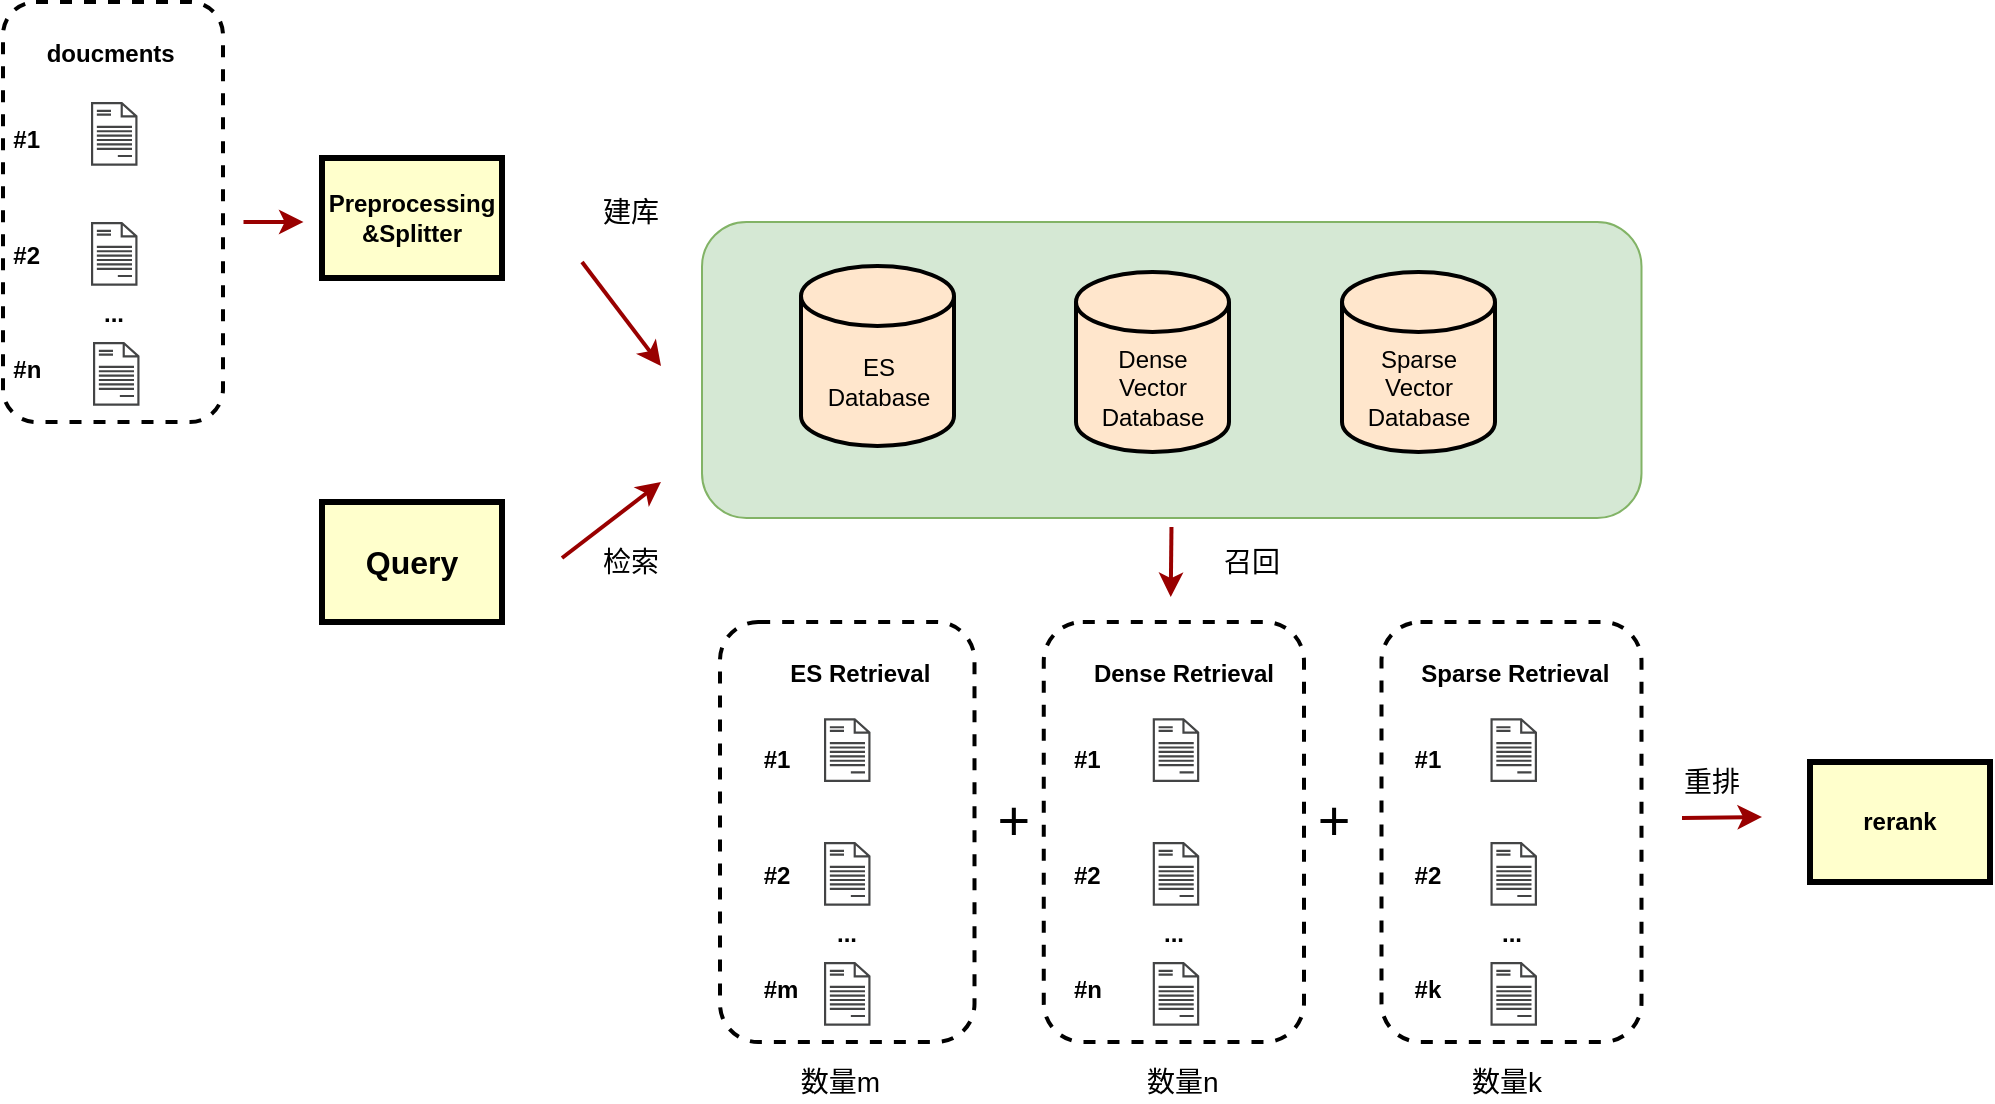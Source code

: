 <mxfile version="24.7.6">
  <diagram name="第 1 页" id="9HgBF1kIXvC4vW8y37Cb">
    <mxGraphModel dx="2261" dy="1926" grid="1" gridSize="10" guides="1" tooltips="1" connect="1" arrows="1" fold="1" page="1" pageScale="1" pageWidth="827" pageHeight="1169" math="0" shadow="0">
      <root>
        <mxCell id="0" />
        <mxCell id="1" parent="0" />
        <mxCell id="TMq8abNxcbrRcD6ZH3sP-95" value="" style="rounded=1;whiteSpace=wrap;html=1;fillColor=#d5e8d4;strokeColor=#82b366;" vertex="1" parent="1">
          <mxGeometry x="150" y="-100" width="469.75" height="148" as="geometry" />
        </mxCell>
        <mxCell id="TMq8abNxcbrRcD6ZH3sP-6" value="Dense&lt;div&gt;Vector&lt;/div&gt;&lt;div&gt;Database&lt;/div&gt;" style="shape=cylinder3;whiteSpace=wrap;html=1;boundedLbl=1;backgroundOutline=1;size=15;fillColor=#ffe6cc;strokeColor=#000000;fillStyle=auto;strokeWidth=2;" vertex="1" parent="1">
          <mxGeometry x="337" y="-75.0" width="76.5" height="90" as="geometry" />
        </mxCell>
        <mxCell id="TMq8abNxcbrRcD6ZH3sP-7" value="&lt;div&gt;Sparse&lt;/div&gt;&lt;div&gt;Vector&lt;/div&gt;&lt;div&gt;Database&lt;/div&gt;" style="shape=cylinder3;whiteSpace=wrap;html=1;boundedLbl=1;backgroundOutline=1;size=15;fillColor=#ffe6cc;strokeColor=#000000;fillStyle=auto;strokeWidth=2;" vertex="1" parent="1">
          <mxGeometry x="470" y="-75" width="76.5" height="90" as="geometry" />
        </mxCell>
        <mxCell id="TMq8abNxcbrRcD6ZH3sP-8" value="&lt;div&gt;ES&lt;/div&gt;&lt;div&gt;Database&lt;/div&gt;" style="shape=cylinder3;whiteSpace=wrap;html=1;boundedLbl=1;backgroundOutline=1;size=15;fillColor=#ffe6cc;strokeColor=#000000;fillStyle=auto;strokeWidth=2;" vertex="1" parent="1">
          <mxGeometry x="199.5" y="-78.0" width="76.5" height="90" as="geometry" />
        </mxCell>
        <mxCell id="TMq8abNxcbrRcD6ZH3sP-11" value="Preprocessing&#xa;&amp;Splitter" style="whiteSpace=wrap;align=center;verticalAlign=middle;fontStyle=1;strokeWidth=3;fillColor=#FFFFCC" vertex="1" parent="1">
          <mxGeometry x="-40" y="-132" width="90" height="60" as="geometry" />
        </mxCell>
        <mxCell id="TMq8abNxcbrRcD6ZH3sP-31" value="&lt;div style=&quot;&quot;&gt;&lt;b style=&quot;background-color: initial;&quot;&gt;&amp;nbsp; &amp;nbsp; &amp;nbsp;doucments&amp;nbsp; &amp;nbsp; &amp;nbsp;&amp;nbsp;&lt;/b&gt;&lt;/div&gt;&lt;div&gt;&lt;b&gt;&lt;br&gt;&lt;/b&gt;&lt;div&gt;&lt;b style=&quot;background-color: initial;&quot;&gt;&lt;br&gt;&lt;/b&gt;&lt;/div&gt;&lt;div style=&quot;text-align: left;&quot;&gt;&lt;b style=&quot;background-color: initial;&quot;&gt;#1&lt;/b&gt;&lt;br&gt;&lt;/div&gt;&lt;div style=&quot;text-align: left;&quot;&gt;&lt;b style=&quot;background-color: initial;&quot;&gt;&lt;br&gt;&lt;/b&gt;&lt;/div&gt;&lt;div style=&quot;text-align: left;&quot;&gt;&lt;b style=&quot;background-color: initial;&quot;&gt;&lt;br&gt;&lt;/b&gt;&lt;/div&gt;&lt;div&gt;&lt;b&gt;&lt;br&gt;&lt;/b&gt;&lt;/div&gt;&lt;div style=&quot;text-align: left;&quot;&gt;&lt;b&gt;#2&lt;/b&gt;&lt;/div&gt;&lt;div&gt;&lt;b&gt;&lt;br&gt;&lt;/b&gt;&lt;/div&gt;&lt;div&gt;&lt;b&gt;...&lt;/b&gt;&lt;/div&gt;&lt;div&gt;&lt;b&gt;&lt;br&gt;&lt;/b&gt;&lt;/div&gt;&lt;div style=&quot;text-align: left;&quot;&gt;&lt;b&gt;#n&lt;/b&gt;&lt;/div&gt;&lt;/div&gt;" style="rounded=1;whiteSpace=wrap;html=1;strokeWidth=2;dashed=1;align=center;" vertex="1" parent="1">
          <mxGeometry x="-199.5" y="-210.0" width="110" height="210" as="geometry" />
        </mxCell>
        <mxCell id="TMq8abNxcbrRcD6ZH3sP-32" value="" style="sketch=0;pointerEvents=1;shadow=0;dashed=0;html=1;strokeColor=none;fillColor=#434445;aspect=fixed;labelPosition=center;verticalLabelPosition=bottom;verticalAlign=top;align=center;outlineConnect=0;shape=mxgraph.vvd.document;" vertex="1" parent="1">
          <mxGeometry x="-155.5" y="-160.0" width="23.25" height="31.85" as="geometry" />
        </mxCell>
        <mxCell id="TMq8abNxcbrRcD6ZH3sP-33" value="" style="sketch=0;pointerEvents=1;shadow=0;dashed=0;html=1;strokeColor=none;fillColor=#434445;aspect=fixed;labelPosition=center;verticalLabelPosition=bottom;verticalAlign=top;align=center;outlineConnect=0;shape=mxgraph.vvd.document;" vertex="1" parent="1">
          <mxGeometry x="-155.5" y="-100.0" width="23.25" height="31.85" as="geometry" />
        </mxCell>
        <mxCell id="TMq8abNxcbrRcD6ZH3sP-34" value="" style="sketch=0;pointerEvents=1;shadow=0;dashed=0;html=1;strokeColor=none;fillColor=#434445;aspect=fixed;labelPosition=center;verticalLabelPosition=bottom;verticalAlign=top;align=center;outlineConnect=0;shape=mxgraph.vvd.document;" vertex="1" parent="1">
          <mxGeometry x="-154.5" y="-40.0" width="23.25" height="31.85" as="geometry" />
        </mxCell>
        <mxCell id="TMq8abNxcbrRcD6ZH3sP-96" value="" style="edgeStyle=none;noEdgeStyle=1;strokeColor=#990000;strokeWidth=2;exitX=0.5;exitY=1;exitDx=0;exitDy=0;" edge="1" parent="1">
          <mxGeometry width="100" height="100" relative="1" as="geometry">
            <mxPoint x="-79.25" y="-100" as="sourcePoint" />
            <mxPoint x="-49.25" y="-100" as="targetPoint" />
          </mxGeometry>
        </mxCell>
        <mxCell id="TMq8abNxcbrRcD6ZH3sP-98" value="" style="edgeStyle=none;noEdgeStyle=1;strokeColor=#990000;strokeWidth=2;" edge="1" parent="1">
          <mxGeometry width="100" height="100" relative="1" as="geometry">
            <mxPoint x="90" y="-80" as="sourcePoint" />
            <mxPoint x="129.5" y="-28" as="targetPoint" />
          </mxGeometry>
        </mxCell>
        <mxCell id="TMq8abNxcbrRcD6ZH3sP-99" value="Query" style="whiteSpace=wrap;align=center;verticalAlign=middle;fontStyle=1;strokeWidth=3;fillColor=#FFFFCC;fontSize=16;" vertex="1" parent="1">
          <mxGeometry x="-40" y="40" width="90" height="60" as="geometry" />
        </mxCell>
        <mxCell id="TMq8abNxcbrRcD6ZH3sP-100" value="&lt;div style=&quot;&quot;&gt;&lt;b style=&quot;background-color: initial;&quot;&gt;&amp;nbsp; &amp;nbsp; ES Retrieval&lt;/b&gt;&lt;/div&gt;&lt;div&gt;&lt;b&gt;&lt;br&gt;&lt;/b&gt;&lt;div&gt;&lt;b style=&quot;background-color: initial;&quot;&gt;&lt;br&gt;&lt;/b&gt;&lt;/div&gt;&lt;div style=&quot;text-align: left;&quot;&gt;&lt;b style=&quot;background-color: initial;&quot;&gt;#1&lt;/b&gt;&lt;br&gt;&lt;/div&gt;&lt;div style=&quot;text-align: left;&quot;&gt;&lt;b style=&quot;background-color: initial;&quot;&gt;&lt;br&gt;&lt;/b&gt;&lt;/div&gt;&lt;div style=&quot;text-align: left;&quot;&gt;&lt;b style=&quot;background-color: initial;&quot;&gt;&lt;br&gt;&lt;/b&gt;&lt;/div&gt;&lt;div&gt;&lt;b&gt;&lt;br&gt;&lt;/b&gt;&lt;/div&gt;&lt;div style=&quot;text-align: left;&quot;&gt;&lt;b&gt;#2&lt;/b&gt;&lt;/div&gt;&lt;div&gt;&lt;b&gt;&lt;br&gt;&lt;/b&gt;&lt;/div&gt;&lt;div&gt;&lt;b&gt;...&lt;/b&gt;&lt;/div&gt;&lt;div&gt;&lt;b&gt;&lt;br&gt;&lt;/b&gt;&lt;/div&gt;&lt;div style=&quot;text-align: left;&quot;&gt;&lt;b&gt;#m&lt;/b&gt;&lt;/div&gt;&lt;/div&gt;" style="rounded=1;whiteSpace=wrap;html=1;strokeWidth=2;dashed=1;align=center;" vertex="1" parent="1">
          <mxGeometry x="159" y="100" width="127.25" height="210" as="geometry" />
        </mxCell>
        <mxCell id="TMq8abNxcbrRcD6ZH3sP-101" value="" style="sketch=0;pointerEvents=1;shadow=0;dashed=0;html=1;strokeColor=none;fillColor=#434445;aspect=fixed;labelPosition=center;verticalLabelPosition=bottom;verticalAlign=top;align=center;outlineConnect=0;shape=mxgraph.vvd.document;" vertex="1" parent="1">
          <mxGeometry x="211" y="148.15" width="23.25" height="31.85" as="geometry" />
        </mxCell>
        <mxCell id="TMq8abNxcbrRcD6ZH3sP-102" value="" style="sketch=0;pointerEvents=1;shadow=0;dashed=0;html=1;strokeColor=none;fillColor=#434445;aspect=fixed;labelPosition=center;verticalLabelPosition=bottom;verticalAlign=top;align=center;outlineConnect=0;shape=mxgraph.vvd.document;" vertex="1" parent="1">
          <mxGeometry x="211" y="210.0" width="23.25" height="31.85" as="geometry" />
        </mxCell>
        <mxCell id="TMq8abNxcbrRcD6ZH3sP-103" value="" style="sketch=0;pointerEvents=1;shadow=0;dashed=0;html=1;strokeColor=none;fillColor=#434445;aspect=fixed;labelPosition=center;verticalLabelPosition=bottom;verticalAlign=top;align=center;outlineConnect=0;shape=mxgraph.vvd.document;" vertex="1" parent="1">
          <mxGeometry x="211" y="270" width="23.25" height="31.85" as="geometry" />
        </mxCell>
        <mxCell id="TMq8abNxcbrRcD6ZH3sP-104" value="&lt;div style=&quot;&quot;&gt;&lt;b style=&quot;background-color: initial;&quot;&gt;&amp;nbsp; &amp;nbsp;Dense Retrieval&lt;/b&gt;&lt;/div&gt;&lt;div&gt;&lt;b&gt;&lt;br&gt;&lt;/b&gt;&lt;div&gt;&lt;b style=&quot;background-color: initial;&quot;&gt;&lt;br&gt;&lt;/b&gt;&lt;/div&gt;&lt;div style=&quot;text-align: left;&quot;&gt;&lt;b style=&quot;background-color: initial;&quot;&gt;#1&lt;/b&gt;&lt;br&gt;&lt;/div&gt;&lt;div style=&quot;text-align: left;&quot;&gt;&lt;b style=&quot;background-color: initial;&quot;&gt;&lt;br&gt;&lt;/b&gt;&lt;/div&gt;&lt;div style=&quot;text-align: left;&quot;&gt;&lt;b style=&quot;background-color: initial;&quot;&gt;&lt;br&gt;&lt;/b&gt;&lt;/div&gt;&lt;div&gt;&lt;b&gt;&lt;br&gt;&lt;/b&gt;&lt;/div&gt;&lt;div style=&quot;text-align: left;&quot;&gt;&lt;b&gt;#2&lt;/b&gt;&lt;/div&gt;&lt;div&gt;&lt;b&gt;&lt;br&gt;&lt;/b&gt;&lt;/div&gt;&lt;div&gt;&lt;b&gt;...&lt;/b&gt;&lt;/div&gt;&lt;div&gt;&lt;b&gt;&lt;br&gt;&lt;/b&gt;&lt;/div&gt;&lt;div style=&quot;text-align: left;&quot;&gt;&lt;b&gt;#n&lt;/b&gt;&lt;/div&gt;&lt;/div&gt;" style="rounded=1;whiteSpace=wrap;html=1;strokeWidth=2;dashed=1;align=center;" vertex="1" parent="1">
          <mxGeometry x="320.88" y="100" width="130.12" height="210" as="geometry" />
        </mxCell>
        <mxCell id="TMq8abNxcbrRcD6ZH3sP-105" value="" style="sketch=0;pointerEvents=1;shadow=0;dashed=0;html=1;strokeColor=none;fillColor=#434445;aspect=fixed;labelPosition=center;verticalLabelPosition=bottom;verticalAlign=top;align=center;outlineConnect=0;shape=mxgraph.vvd.document;" vertex="1" parent="1">
          <mxGeometry x="375.37" y="148.15" width="23.25" height="31.85" as="geometry" />
        </mxCell>
        <mxCell id="TMq8abNxcbrRcD6ZH3sP-106" value="" style="sketch=0;pointerEvents=1;shadow=0;dashed=0;html=1;strokeColor=none;fillColor=#434445;aspect=fixed;labelPosition=center;verticalLabelPosition=bottom;verticalAlign=top;align=center;outlineConnect=0;shape=mxgraph.vvd.document;" vertex="1" parent="1">
          <mxGeometry x="375.37" y="210.0" width="23.25" height="31.85" as="geometry" />
        </mxCell>
        <mxCell id="TMq8abNxcbrRcD6ZH3sP-107" value="" style="sketch=0;pointerEvents=1;shadow=0;dashed=0;html=1;strokeColor=none;fillColor=#434445;aspect=fixed;labelPosition=center;verticalLabelPosition=bottom;verticalAlign=top;align=center;outlineConnect=0;shape=mxgraph.vvd.document;" vertex="1" parent="1">
          <mxGeometry x="375.37" y="270" width="23.25" height="31.85" as="geometry" />
        </mxCell>
        <mxCell id="TMq8abNxcbrRcD6ZH3sP-108" value="&lt;div style=&quot;&quot;&gt;&lt;b style=&quot;background-color: initial;&quot;&gt;&amp;nbsp;Sparse Retrieval&lt;/b&gt;&lt;/div&gt;&lt;div&gt;&lt;b&gt;&lt;br&gt;&lt;/b&gt;&lt;div&gt;&lt;b style=&quot;background-color: initial;&quot;&gt;&lt;br&gt;&lt;/b&gt;&lt;/div&gt;&lt;div style=&quot;text-align: left;&quot;&gt;&lt;b style=&quot;background-color: initial;&quot;&gt;#1&lt;/b&gt;&lt;br&gt;&lt;/div&gt;&lt;div style=&quot;text-align: left;&quot;&gt;&lt;b style=&quot;background-color: initial;&quot;&gt;&lt;br&gt;&lt;/b&gt;&lt;/div&gt;&lt;div style=&quot;text-align: left;&quot;&gt;&lt;b style=&quot;background-color: initial;&quot;&gt;&lt;br&gt;&lt;/b&gt;&lt;/div&gt;&lt;div&gt;&lt;b&gt;&lt;br&gt;&lt;/b&gt;&lt;/div&gt;&lt;div style=&quot;text-align: left;&quot;&gt;&lt;b&gt;#2&lt;/b&gt;&lt;/div&gt;&lt;div&gt;&lt;b&gt;&lt;br&gt;&lt;/b&gt;&lt;/div&gt;&lt;div&gt;&lt;b&gt;...&lt;/b&gt;&lt;/div&gt;&lt;div&gt;&lt;b&gt;&lt;br&gt;&lt;/b&gt;&lt;/div&gt;&lt;div style=&quot;text-align: left;&quot;&gt;&lt;b&gt;#k&lt;/b&gt;&lt;/div&gt;&lt;/div&gt;" style="rounded=1;whiteSpace=wrap;html=1;strokeWidth=2;dashed=1;align=center;" vertex="1" parent="1">
          <mxGeometry x="489.75" y="100" width="130" height="210" as="geometry" />
        </mxCell>
        <mxCell id="TMq8abNxcbrRcD6ZH3sP-109" value="" style="sketch=0;pointerEvents=1;shadow=0;dashed=0;html=1;strokeColor=none;fillColor=#434445;aspect=fixed;labelPosition=center;verticalLabelPosition=bottom;verticalAlign=top;align=center;outlineConnect=0;shape=mxgraph.vvd.document;" vertex="1" parent="1">
          <mxGeometry x="544.24" y="148.15" width="23.25" height="31.85" as="geometry" />
        </mxCell>
        <mxCell id="TMq8abNxcbrRcD6ZH3sP-110" value="" style="sketch=0;pointerEvents=1;shadow=0;dashed=0;html=1;strokeColor=none;fillColor=#434445;aspect=fixed;labelPosition=center;verticalLabelPosition=bottom;verticalAlign=top;align=center;outlineConnect=0;shape=mxgraph.vvd.document;" vertex="1" parent="1">
          <mxGeometry x="544.24" y="210.0" width="23.25" height="31.85" as="geometry" />
        </mxCell>
        <mxCell id="TMq8abNxcbrRcD6ZH3sP-111" value="" style="sketch=0;pointerEvents=1;shadow=0;dashed=0;html=1;strokeColor=none;fillColor=#434445;aspect=fixed;labelPosition=center;verticalLabelPosition=bottom;verticalAlign=top;align=center;outlineConnect=0;shape=mxgraph.vvd.document;" vertex="1" parent="1">
          <mxGeometry x="544.24" y="270" width="23.25" height="31.85" as="geometry" />
        </mxCell>
        <mxCell id="TMq8abNxcbrRcD6ZH3sP-112" value="" style="edgeStyle=none;noEdgeStyle=1;strokeColor=#990000;strokeWidth=2;" edge="1" parent="1">
          <mxGeometry width="100" height="100" relative="1" as="geometry">
            <mxPoint x="80" y="68" as="sourcePoint" />
            <mxPoint x="129.5" y="30" as="targetPoint" />
          </mxGeometry>
        </mxCell>
        <mxCell id="TMq8abNxcbrRcD6ZH3sP-113" value="建库" style="text;spacingTop=-5;align=center;strokeWidth=3;fontSize=14;" vertex="1" parent="1">
          <mxGeometry x="99.5" y="-115" width="30" height="20" as="geometry" />
        </mxCell>
        <mxCell id="TMq8abNxcbrRcD6ZH3sP-115" value="检索" style="text;spacingTop=-5;align=center;strokeWidth=3;fontSize=14;" vertex="1" parent="1">
          <mxGeometry x="99.5" y="60" width="30" height="20" as="geometry" />
        </mxCell>
        <mxCell id="TMq8abNxcbrRcD6ZH3sP-117" value="" style="edgeStyle=none;noEdgeStyle=1;strokeColor=#990000;strokeWidth=2;" edge="1" parent="1">
          <mxGeometry width="100" height="100" relative="1" as="geometry">
            <mxPoint x="384.74" y="52.5" as="sourcePoint" />
            <mxPoint x="384.37" y="87.5" as="targetPoint" />
          </mxGeometry>
        </mxCell>
        <mxCell id="TMq8abNxcbrRcD6ZH3sP-118" value="召回" style="text;spacingTop=-5;align=center;strokeWidth=3;fontSize=14;" vertex="1" parent="1">
          <mxGeometry x="410" y="60" width="30" height="20" as="geometry" />
        </mxCell>
        <mxCell id="TMq8abNxcbrRcD6ZH3sP-119" value="数量m" style="text;spacingTop=-5;align=center;strokeWidth=3;fontSize=14;" vertex="1" parent="1">
          <mxGeometry x="204.25" y="320" width="30" height="20" as="geometry" />
        </mxCell>
        <mxCell id="TMq8abNxcbrRcD6ZH3sP-120" value="数量n" style="text;spacingTop=-5;align=center;strokeWidth=3;fontSize=14;" vertex="1" parent="1">
          <mxGeometry x="375.37" y="320" width="30" height="20" as="geometry" />
        </mxCell>
        <mxCell id="TMq8abNxcbrRcD6ZH3sP-121" value="数量k" style="text;spacingTop=-5;align=center;strokeWidth=3;fontSize=14;" vertex="1" parent="1">
          <mxGeometry x="537.49" y="320" width="30" height="20" as="geometry" />
        </mxCell>
        <mxCell id="TMq8abNxcbrRcD6ZH3sP-128" value="+" style="text;spacingTop=-5;align=center;strokeWidth=3;fontSize=28;" vertex="1" parent="1">
          <mxGeometry x="290.88" y="180" width="30" height="36" as="geometry" />
        </mxCell>
        <mxCell id="TMq8abNxcbrRcD6ZH3sP-129" value="+" style="text;spacingTop=-5;align=center;strokeWidth=3;fontSize=28;" vertex="1" parent="1">
          <mxGeometry x="451" y="180" width="30" height="36" as="geometry" />
        </mxCell>
        <mxCell id="TMq8abNxcbrRcD6ZH3sP-130" value="" style="edgeStyle=none;noEdgeStyle=1;strokeColor=#990000;strokeWidth=2;" edge="1" parent="1">
          <mxGeometry width="100" height="100" relative="1" as="geometry">
            <mxPoint x="640" y="198" as="sourcePoint" />
            <mxPoint x="680" y="197.5" as="targetPoint" />
          </mxGeometry>
        </mxCell>
        <mxCell id="TMq8abNxcbrRcD6ZH3sP-131" value="rerank" style="whiteSpace=wrap;align=center;verticalAlign=middle;fontStyle=1;strokeWidth=3;fillColor=#FFFFCC" vertex="1" parent="1">
          <mxGeometry x="704" y="170" width="90" height="60" as="geometry" />
        </mxCell>
        <mxCell id="TMq8abNxcbrRcD6ZH3sP-132" value="重排" style="text;spacingTop=-5;align=center;strokeWidth=3;fontSize=14;" vertex="1" parent="1">
          <mxGeometry x="640" y="170" width="30" height="20" as="geometry" />
        </mxCell>
      </root>
    </mxGraphModel>
  </diagram>
</mxfile>

